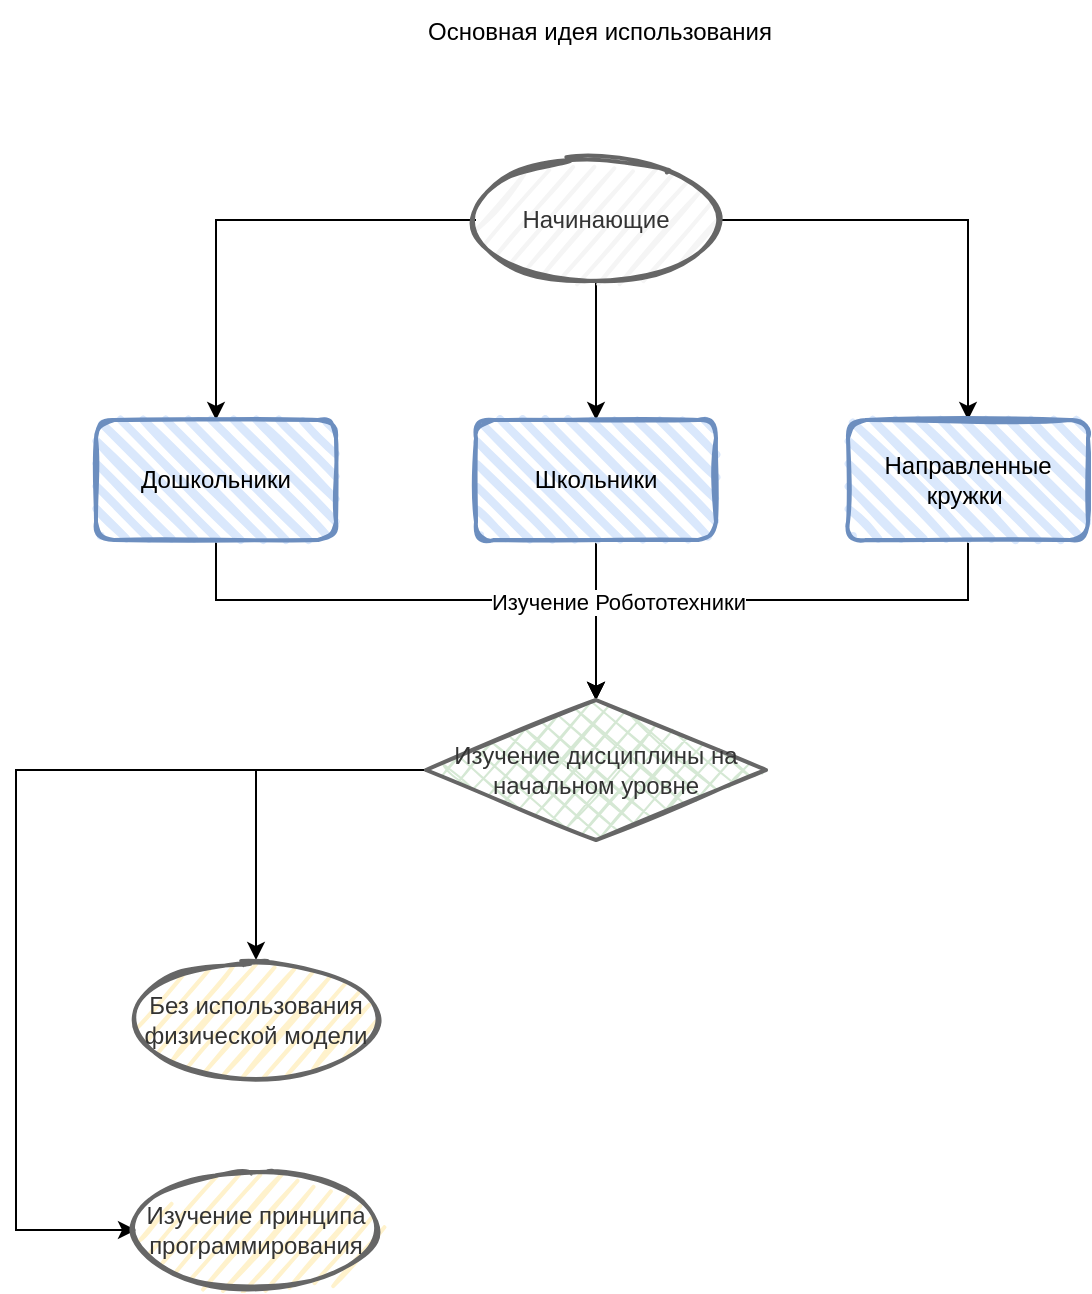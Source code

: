 <mxfile version="20.5.1" type="github">
  <diagram id="d4mniLfZu_nXh2yH1ECH" name="Страница 1">
    <mxGraphModel dx="942" dy="634" grid="1" gridSize="10" guides="1" tooltips="1" connect="1" arrows="1" fold="1" page="1" pageScale="1" pageWidth="827" pageHeight="1169" math="0" shadow="0">
      <root>
        <mxCell id="0" />
        <mxCell id="1" parent="0" />
        <mxCell id="qA2crqx2JtQtUSei5ESx-2" value="Основная идея использования" style="text;strokeColor=none;fillColor=none;align=left;verticalAlign=middle;spacingLeft=4;spacingRight=4;overflow=hidden;points=[[0,0.5],[1,0.5]];portConstraint=eastwest;rotatable=0;" vertex="1" parent="1">
          <mxGeometry x="300" width="206" height="30" as="geometry" />
        </mxCell>
        <mxCell id="qA2crqx2JtQtUSei5ESx-10" style="edgeStyle=orthogonalEdgeStyle;rounded=0;orthogonalLoop=1;jettySize=auto;html=1;" edge="1" parent="1" source="qA2crqx2JtQtUSei5ESx-3" target="qA2crqx2JtQtUSei5ESx-5">
          <mxGeometry relative="1" as="geometry" />
        </mxCell>
        <mxCell id="qA2crqx2JtQtUSei5ESx-11" style="edgeStyle=orthogonalEdgeStyle;rounded=0;orthogonalLoop=1;jettySize=auto;html=1;" edge="1" parent="1" source="qA2crqx2JtQtUSei5ESx-3" target="qA2crqx2JtQtUSei5ESx-4">
          <mxGeometry relative="1" as="geometry" />
        </mxCell>
        <mxCell id="qA2crqx2JtQtUSei5ESx-12" style="edgeStyle=orthogonalEdgeStyle;rounded=0;orthogonalLoop=1;jettySize=auto;html=1;" edge="1" parent="1" source="qA2crqx2JtQtUSei5ESx-3" target="qA2crqx2JtQtUSei5ESx-6">
          <mxGeometry relative="1" as="geometry" />
        </mxCell>
        <mxCell id="qA2crqx2JtQtUSei5ESx-3" value="Начинающие" style="ellipse;whiteSpace=wrap;html=1;strokeWidth=2;fillWeight=2;hachureGap=8;fillColor=#f5f5f5;fillStyle=dots;sketch=1;strokeColor=#666666;fontColor=#333333;" vertex="1" parent="1">
          <mxGeometry x="330" y="80" width="120" height="60" as="geometry" />
        </mxCell>
        <mxCell id="qA2crqx2JtQtUSei5ESx-14" style="edgeStyle=orthogonalEdgeStyle;rounded=0;orthogonalLoop=1;jettySize=auto;html=1;entryX=0.5;entryY=0;entryDx=0;entryDy=0;" edge="1" parent="1" source="qA2crqx2JtQtUSei5ESx-4" target="qA2crqx2JtQtUSei5ESx-13">
          <mxGeometry relative="1" as="geometry" />
        </mxCell>
        <mxCell id="qA2crqx2JtQtUSei5ESx-4" value="Школьники" style="rounded=1;whiteSpace=wrap;html=1;strokeWidth=2;fillWeight=4;hachureGap=8;hachureAngle=45;fillColor=#dae8fc;sketch=1;strokeColor=#6c8ebf;" vertex="1" parent="1">
          <mxGeometry x="330" y="210" width="120" height="60" as="geometry" />
        </mxCell>
        <mxCell id="qA2crqx2JtQtUSei5ESx-15" style="edgeStyle=orthogonalEdgeStyle;rounded=0;orthogonalLoop=1;jettySize=auto;html=1;entryX=0.5;entryY=0;entryDx=0;entryDy=0;" edge="1" parent="1" source="qA2crqx2JtQtUSei5ESx-5" target="qA2crqx2JtQtUSei5ESx-13">
          <mxGeometry relative="1" as="geometry">
            <Array as="points">
              <mxPoint x="200" y="300" />
              <mxPoint x="390" y="300" />
            </Array>
          </mxGeometry>
        </mxCell>
        <mxCell id="qA2crqx2JtQtUSei5ESx-5" value="Дошкольники" style="rounded=1;whiteSpace=wrap;html=1;strokeWidth=2;fillWeight=4;hachureGap=8;hachureAngle=45;fillColor=#dae8fc;sketch=1;strokeColor=#6c8ebf;" vertex="1" parent="1">
          <mxGeometry x="140" y="210" width="120" height="60" as="geometry" />
        </mxCell>
        <mxCell id="qA2crqx2JtQtUSei5ESx-16" style="edgeStyle=orthogonalEdgeStyle;rounded=0;orthogonalLoop=1;jettySize=auto;html=1;entryX=0.5;entryY=0;entryDx=0;entryDy=0;" edge="1" parent="1" source="qA2crqx2JtQtUSei5ESx-6" target="qA2crqx2JtQtUSei5ESx-13">
          <mxGeometry relative="1" as="geometry">
            <Array as="points">
              <mxPoint x="576" y="300" />
              <mxPoint x="390" y="300" />
            </Array>
          </mxGeometry>
        </mxCell>
        <mxCell id="qA2crqx2JtQtUSei5ESx-17" value="Изучение Робототехники" style="edgeLabel;html=1;align=center;verticalAlign=middle;resizable=0;points=[];" vertex="1" connectable="0" parent="qA2crqx2JtQtUSei5ESx-16">
          <mxGeometry x="0.541" y="1" relative="1" as="geometry">
            <mxPoint as="offset" />
          </mxGeometry>
        </mxCell>
        <mxCell id="qA2crqx2JtQtUSei5ESx-6" value="Направленные кружки&amp;nbsp;" style="rounded=1;whiteSpace=wrap;html=1;strokeWidth=2;fillWeight=4;hachureGap=8;hachureAngle=45;fillColor=#dae8fc;sketch=1;strokeColor=#6c8ebf;" vertex="1" parent="1">
          <mxGeometry x="516" y="210" width="120" height="60" as="geometry" />
        </mxCell>
        <mxCell id="qA2crqx2JtQtUSei5ESx-20" style="edgeStyle=orthogonalEdgeStyle;rounded=0;orthogonalLoop=1;jettySize=auto;html=1;" edge="1" parent="1" source="qA2crqx2JtQtUSei5ESx-13" target="qA2crqx2JtQtUSei5ESx-18">
          <mxGeometry relative="1" as="geometry" />
        </mxCell>
        <mxCell id="qA2crqx2JtQtUSei5ESx-21" style="edgeStyle=orthogonalEdgeStyle;rounded=0;orthogonalLoop=1;jettySize=auto;html=1;" edge="1" parent="1" source="qA2crqx2JtQtUSei5ESx-13" target="qA2crqx2JtQtUSei5ESx-19">
          <mxGeometry relative="1" as="geometry">
            <Array as="points">
              <mxPoint x="100" y="385" />
              <mxPoint x="100" y="615" />
            </Array>
          </mxGeometry>
        </mxCell>
        <mxCell id="qA2crqx2JtQtUSei5ESx-13" value="Изучение дисциплины на начальном уровне" style="rhombus;whiteSpace=wrap;html=1;strokeWidth=2;fillWeight=-1;hachureGap=8;fillStyle=cross-hatch;sketch=1;fillColor=#D5E8D4;fontColor=#333333;strokeColor=#666666;" vertex="1" parent="1">
          <mxGeometry x="305" y="350" width="170" height="70" as="geometry" />
        </mxCell>
        <mxCell id="qA2crqx2JtQtUSei5ESx-18" value="Без использования физической модели" style="ellipse;whiteSpace=wrap;html=1;strokeWidth=2;fillWeight=2;hachureGap=8;fillColor=#FFF2CC;fillStyle=dots;sketch=1;strokeColor=#666666;fontColor=#333333;" vertex="1" parent="1">
          <mxGeometry x="160" y="480" width="120" height="60" as="geometry" />
        </mxCell>
        <mxCell id="qA2crqx2JtQtUSei5ESx-19" value="Изучение принципа программирования" style="ellipse;whiteSpace=wrap;html=1;strokeWidth=2;fillWeight=2;hachureGap=8;fillColor=#FFF2CC;fillStyle=dots;sketch=1;strokeColor=#666666;fontColor=#333333;" vertex="1" parent="1">
          <mxGeometry x="160" y="585" width="120" height="60" as="geometry" />
        </mxCell>
      </root>
    </mxGraphModel>
  </diagram>
</mxfile>
